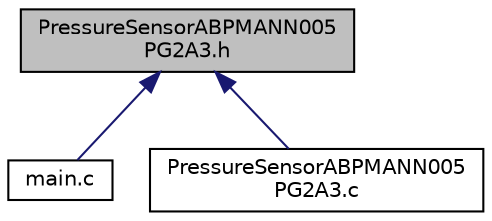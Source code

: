 digraph "PressureSensorABPMANN005PG2A3.h"
{
 // LATEX_PDF_SIZE
  edge [fontname="Helvetica",fontsize="10",labelfontname="Helvetica",labelfontsize="10"];
  node [fontname="Helvetica",fontsize="10",shape=record];
  Node3 [label="PressureSensorABPMANN005\lPG2A3.h",height=0.2,width=0.4,color="black", fillcolor="grey75", style="filled", fontcolor="black",tooltip=" "];
  Node3 -> Node4 [dir="back",color="midnightblue",fontsize="10",style="solid",fontname="Helvetica"];
  Node4 [label="main.c",height=0.2,width=0.4,color="black", fillcolor="white", style="filled",URL="$main_8c.html",tooltip=" "];
  Node3 -> Node5 [dir="back",color="midnightblue",fontsize="10",style="solid",fontname="Helvetica"];
  Node5 [label="PressureSensorABPMANN005\lPG2A3.c",height=0.2,width=0.4,color="black", fillcolor="white", style="filled",URL="$_pressure_sensor_a_b_p_m_a_n_n005_p_g2_a3_8c.html",tooltip=" "];
}
